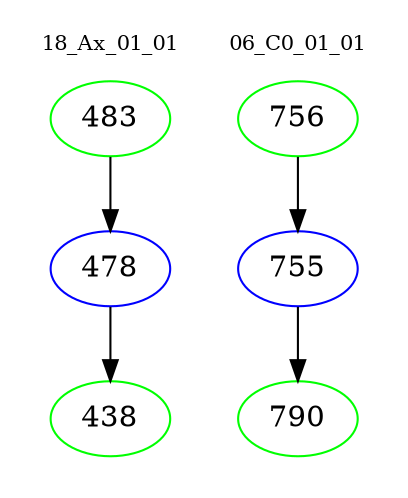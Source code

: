 digraph{
subgraph cluster_0 {
color = white
label = "18_Ax_01_01";
fontsize=10;
T0_483 [label="483", color="green"]
T0_483 -> T0_478 [color="black"]
T0_478 [label="478", color="blue"]
T0_478 -> T0_438 [color="black"]
T0_438 [label="438", color="green"]
}
subgraph cluster_1 {
color = white
label = "06_C0_01_01";
fontsize=10;
T1_756 [label="756", color="green"]
T1_756 -> T1_755 [color="black"]
T1_755 [label="755", color="blue"]
T1_755 -> T1_790 [color="black"]
T1_790 [label="790", color="green"]
}
}
